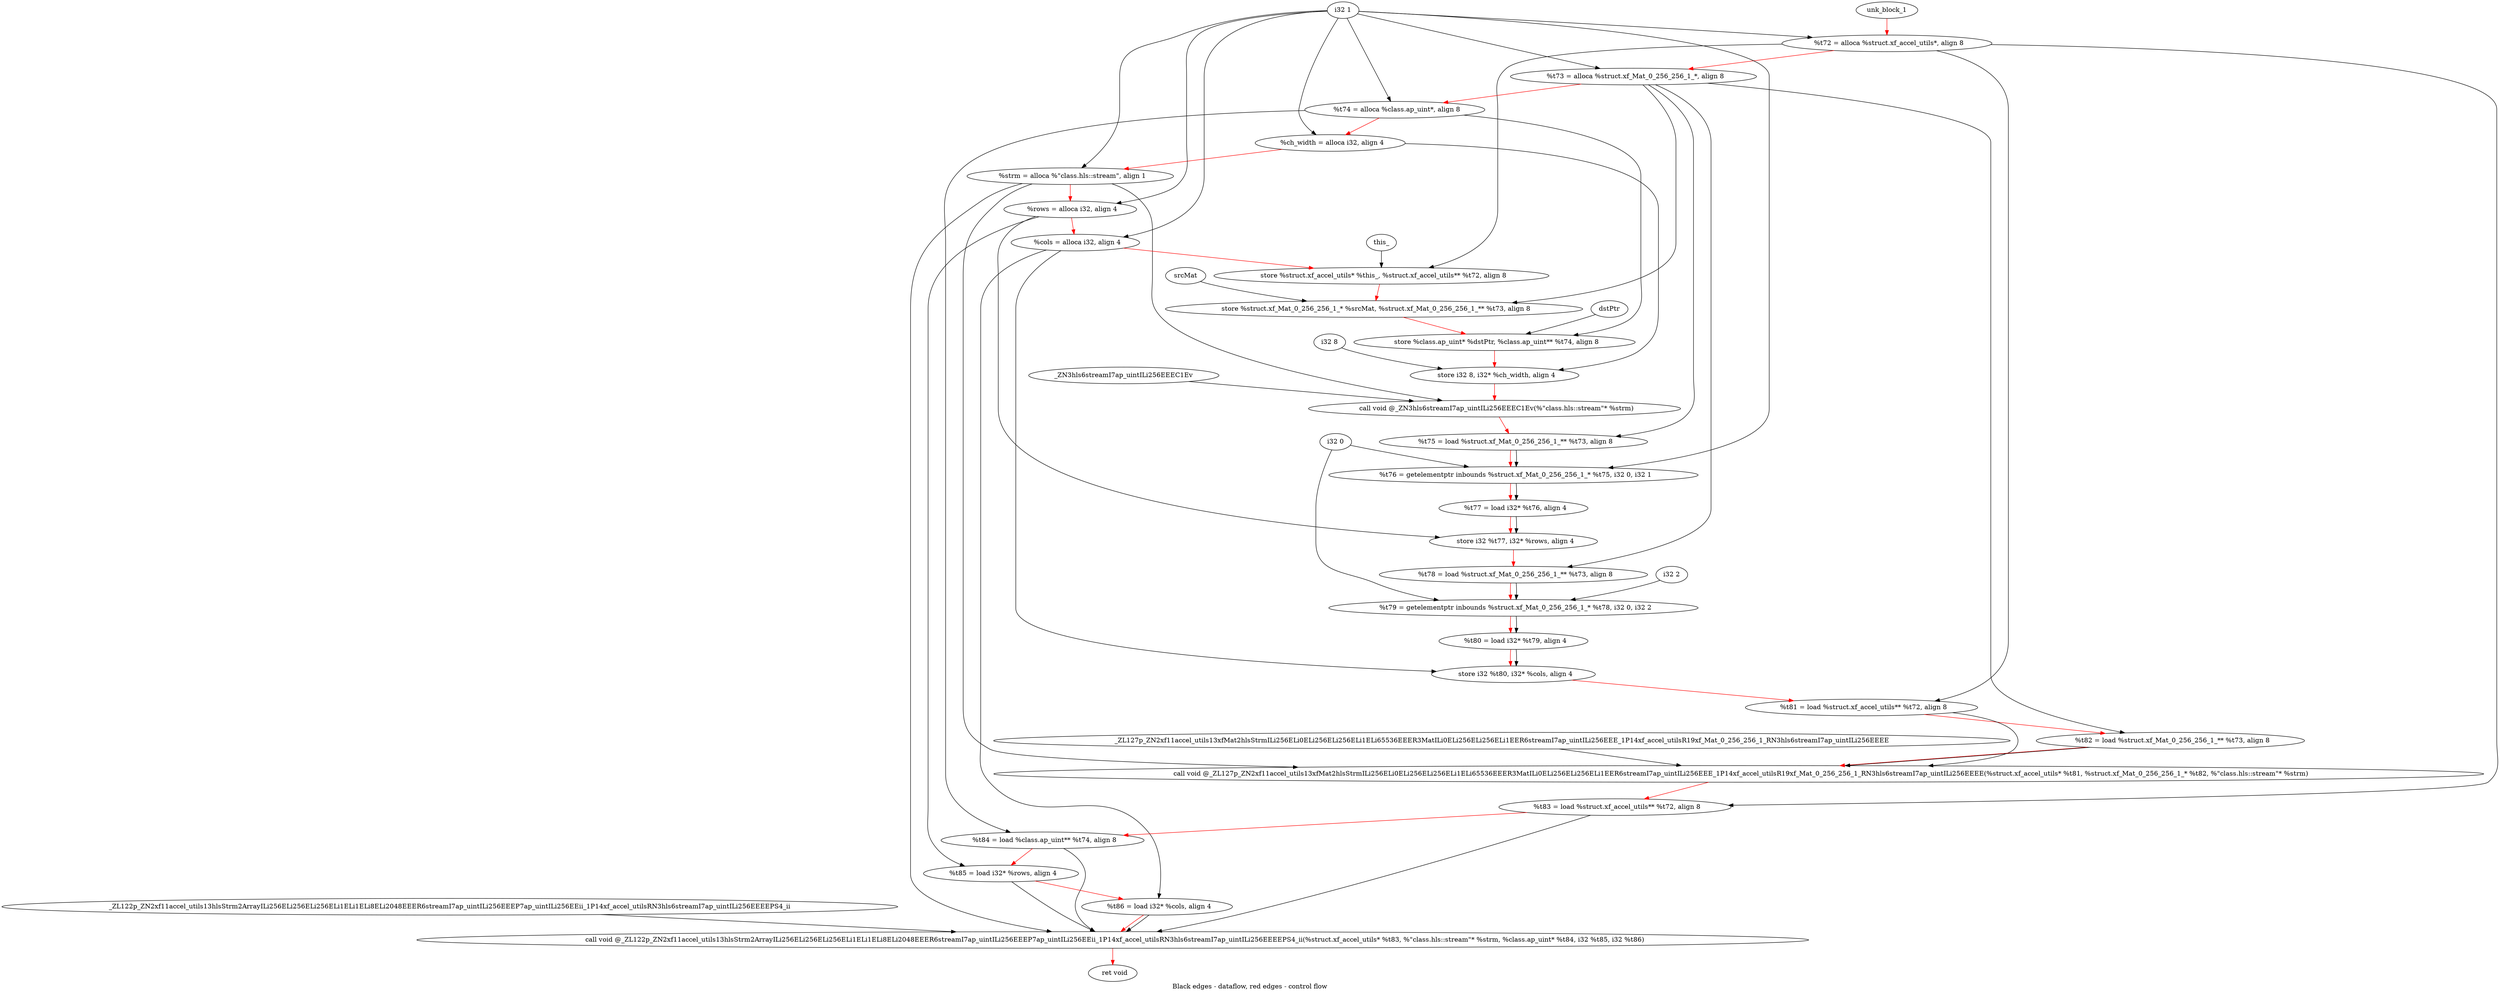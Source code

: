 digraph G {
compound=true
label="Black edges - dataflow, red edges - control flow"
"t72" [label="  %t72 = alloca %struct.xf_accel_utils*, align 8"]
"t73" [label="  %t73 = alloca %struct.xf_Mat_0_256_256_1_*, align 8"]
"t74" [label="  %t74 = alloca %class.ap_uint*, align 8"]
"ch_width" [label="  %ch_width = alloca i32, align 4"]
"strm" [label="  %strm = alloca %\"class.hls::stream\", align 1"]
"rows" [label="  %rows = alloca i32, align 4"]
"cols" [label="  %cols = alloca i32, align 4"]
"_1" [label="  store %struct.xf_accel_utils* %this_, %struct.xf_accel_utils** %t72, align 8"]
"_2" [label="  store %struct.xf_Mat_0_256_256_1_* %srcMat, %struct.xf_Mat_0_256_256_1_** %t73, align 8"]
"_3" [label="  store %class.ap_uint* %dstPtr, %class.ap_uint** %t74, align 8"]
"_4" [label="  store i32 8, i32* %ch_width, align 4"]
"_5" [label="  call void @_ZN3hls6streamI7ap_uintILi256EEEC1Ev(%\"class.hls::stream\"* %strm)"]
"t75" [label="  %t75 = load %struct.xf_Mat_0_256_256_1_** %t73, align 8"]
"t76" [label="  %t76 = getelementptr inbounds %struct.xf_Mat_0_256_256_1_* %t75, i32 0, i32 1"]
"t77" [label="  %t77 = load i32* %t76, align 4"]
"_6" [label="  store i32 %t77, i32* %rows, align 4"]
"t78" [label="  %t78 = load %struct.xf_Mat_0_256_256_1_** %t73, align 8"]
"t79" [label="  %t79 = getelementptr inbounds %struct.xf_Mat_0_256_256_1_* %t78, i32 0, i32 2"]
"t80" [label="  %t80 = load i32* %t79, align 4"]
"_7" [label="  store i32 %t80, i32* %cols, align 4"]
"t81" [label="  %t81 = load %struct.xf_accel_utils** %t72, align 8"]
"t82" [label="  %t82 = load %struct.xf_Mat_0_256_256_1_** %t73, align 8"]
"_8" [label="  call void @_ZL127p_ZN2xf11accel_utils13xfMat2hlsStrmILi256ELi0ELi256ELi256ELi1ELi65536EEER3MatILi0ELi256ELi256ELi1EER6streamI7ap_uintILi256EEE_1P14xf_accel_utilsR19xf_Mat_0_256_256_1_RN3hls6streamI7ap_uintILi256EEEE(%struct.xf_accel_utils* %t81, %struct.xf_Mat_0_256_256_1_* %t82, %\"class.hls::stream\"* %strm)"]
"t83" [label="  %t83 = load %struct.xf_accel_utils** %t72, align 8"]
"t84" [label="  %t84 = load %class.ap_uint** %t74, align 8"]
"t85" [label="  %t85 = load i32* %rows, align 4"]
"t86" [label="  %t86 = load i32* %cols, align 4"]
"_9" [label="  call void @_ZL122p_ZN2xf11accel_utils13hlsStrm2ArrayILi256ELi256ELi256ELi1ELi1ELi8ELi2048EEER6streamI7ap_uintILi256EEEP7ap_uintILi256EEii_1P14xf_accel_utilsRN3hls6streamI7ap_uintILi256EEEEPS4_ii(%struct.xf_accel_utils* %t83, %\"class.hls::stream\"* %strm, %class.ap_uint* %t84, i32 %t85, i32 %t86)"]
"_10" [label="  ret void"]
"unk_block_1" -> "t72"[color=red]
"i32 1" -> "t72"
"t72" -> "t73"[color=red weight=2]
"i32 1" -> "t73"
"t73" -> "t74"[color=red weight=2]
"i32 1" -> "t74"
"t74" -> "ch_width"[color=red weight=2]
"i32 1" -> "ch_width"
"ch_width" -> "strm"[color=red weight=2]
"i32 1" -> "strm"
"strm" -> "rows"[color=red weight=2]
"i32 1" -> "rows"
"rows" -> "cols"[color=red weight=2]
"i32 1" -> "cols"
"cols" -> "_1"[color=red weight=2]
"this_" -> "_1"
"t72" -> "_1"
"_1" -> "_2"[color=red weight=2]
"srcMat" -> "_2"
"t73" -> "_2"
"_2" -> "_3"[color=red weight=2]
"dstPtr" -> "_3"
"t74" -> "_3"
"_3" -> "_4"[color=red weight=2]
"i32 8" -> "_4"
"ch_width" -> "_4"
"_4" -> "_5"[color=red weight=2]
"strm" -> "_5"
"_ZN3hls6streamI7ap_uintILi256EEEC1Ev" -> "_5"
"_5" -> "t75"[color=red weight=2]
"t73" -> "t75"
"t75" -> "t76"[color=red weight=2]
"t75" -> "t76"
"i32 0" -> "t76"
"i32 1" -> "t76"
"t76" -> "t77"[color=red weight=2]
"t76" -> "t77"
"t77" -> "_6"[color=red weight=2]
"t77" -> "_6"
"rows" -> "_6"
"_6" -> "t78"[color=red weight=2]
"t73" -> "t78"
"t78" -> "t79"[color=red weight=2]
"t78" -> "t79"
"i32 0" -> "t79"
"i32 2" -> "t79"
"t79" -> "t80"[color=red weight=2]
"t79" -> "t80"
"t80" -> "_7"[color=red weight=2]
"t80" -> "_7"
"cols" -> "_7"
"_7" -> "t81"[color=red weight=2]
"t72" -> "t81"
"t81" -> "t82"[color=red weight=2]
"t73" -> "t82"
"t82" -> "_8"[color=red weight=2]
"t81" -> "_8"
"t82" -> "_8"
"strm" -> "_8"
"_ZL127p_ZN2xf11accel_utils13xfMat2hlsStrmILi256ELi0ELi256ELi256ELi1ELi65536EEER3MatILi0ELi256ELi256ELi1EER6streamI7ap_uintILi256EEE_1P14xf_accel_utilsR19xf_Mat_0_256_256_1_RN3hls6streamI7ap_uintILi256EEEE" -> "_8"
"_8" -> "t83"[color=red weight=2]
"t72" -> "t83"
"t83" -> "t84"[color=red weight=2]
"t74" -> "t84"
"t84" -> "t85"[color=red weight=2]
"rows" -> "t85"
"t85" -> "t86"[color=red weight=2]
"cols" -> "t86"
"t86" -> "_9"[color=red weight=2]
"t83" -> "_9"
"strm" -> "_9"
"t84" -> "_9"
"t85" -> "_9"
"t86" -> "_9"
"_ZL122p_ZN2xf11accel_utils13hlsStrm2ArrayILi256ELi256ELi256ELi1ELi1ELi8ELi2048EEER6streamI7ap_uintILi256EEEP7ap_uintILi256EEii_1P14xf_accel_utilsRN3hls6streamI7ap_uintILi256EEEEPS4_ii" -> "_9"
"_9" -> "_10"[color=red weight=2]

}
